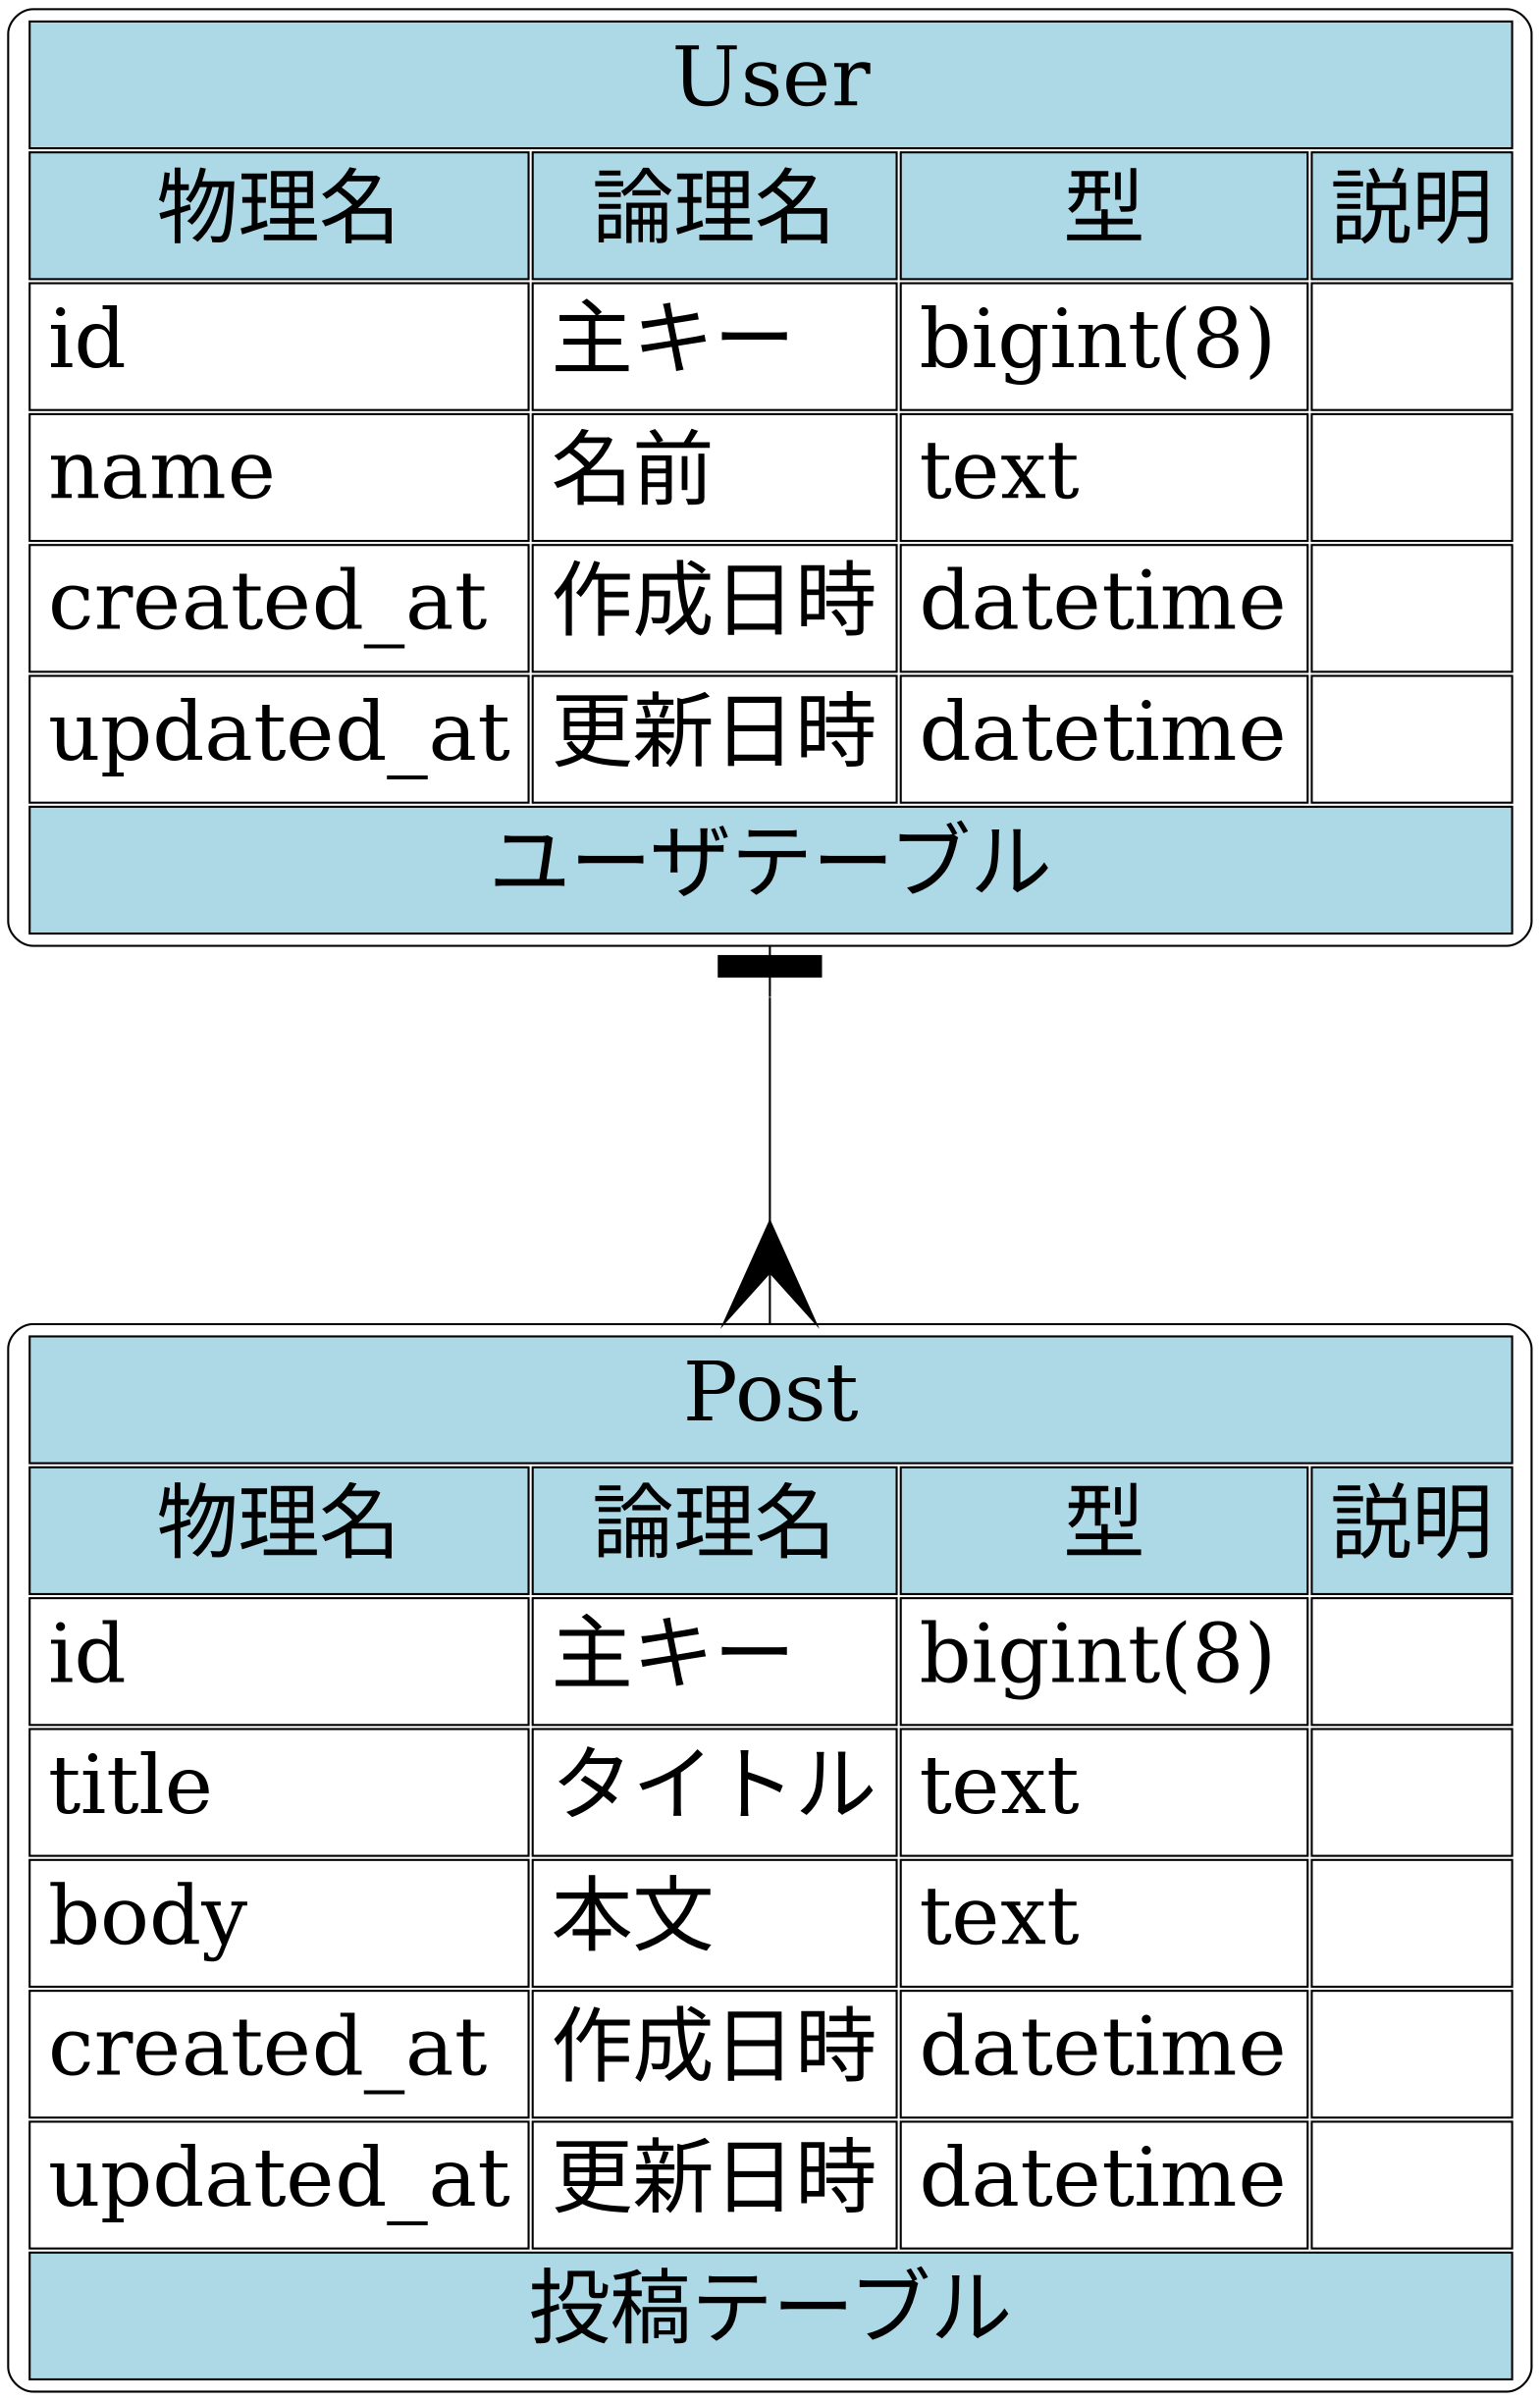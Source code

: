 digraph G {
  layout="dot";
  node[shape="Mrecord",fontname="DejaVu Serif",fontsize="40"];
  User[label=<<table border='0' cellborder='1' cellpadding='8'><tr><td bgcolor='lightblue' colspan='4'>User</td></tr><tr><td bgcolor='lightblue'>物理名</td><td bgcolor='lightblue'>論理名</td><td bgcolor='lightblue'>型</td><td bgcolor='lightblue'>説明</td></tr><tr><td align='left'>id</td><td align='left'>主キー</td><td align='left'>bigint(8)</td><td align='left'></td></tr><tr><td align='left'>name</td><td align='left'>名前</td><td align='left'>text</td><td align='left'></td></tr><tr><td align='left'>created_at</td><td align='left'>作成日時</td><td align='left'>datetime</td><td align='left'></td></tr><tr><td align='left'>updated_at</td><td align='left'>更新日時</td><td align='left'>datetime</td><td align='left'></td></tr><tr><td bgcolor='lightblue' colspan='4'>ユーザテーブル</td></tr></table>>];
  Post[label=<<table border='0' cellborder='1' cellpadding='8'><tr><td bgcolor='lightblue' colspan='4'>Post</td></tr><tr><td bgcolor='lightblue'>物理名</td><td bgcolor='lightblue'>論理名</td><td bgcolor='lightblue'>型</td><td bgcolor='lightblue'>説明</td></tr><tr><td align='left'>id</td><td align='left'>主キー</td><td align='left'>bigint(8)</td><td align='left'></td></tr><tr><td align='left'>title</td><td align='left'>タイトル</td><td align='left'>text</td><td align='left'></td></tr><tr><td align='left'>body</td><td align='left'>本文</td><td align='left'>text</td><td align='left'></td></tr><tr><td align='left'>created_at</td><td align='left'>作成日時</td><td align='left'>datetime</td><td align='left'></td></tr><tr><td align='left'>updated_at</td><td align='left'>更新日時</td><td align='left'>datetime</td><td align='left'></td></tr><tr><td bgcolor='lightblue' colspan='4'>投稿テーブル</td></tr></table>>];
  User -> Post[arrowhead="crow",arrowtail="tee",arrowsize="5",dir="both",minlen="5"];
}

